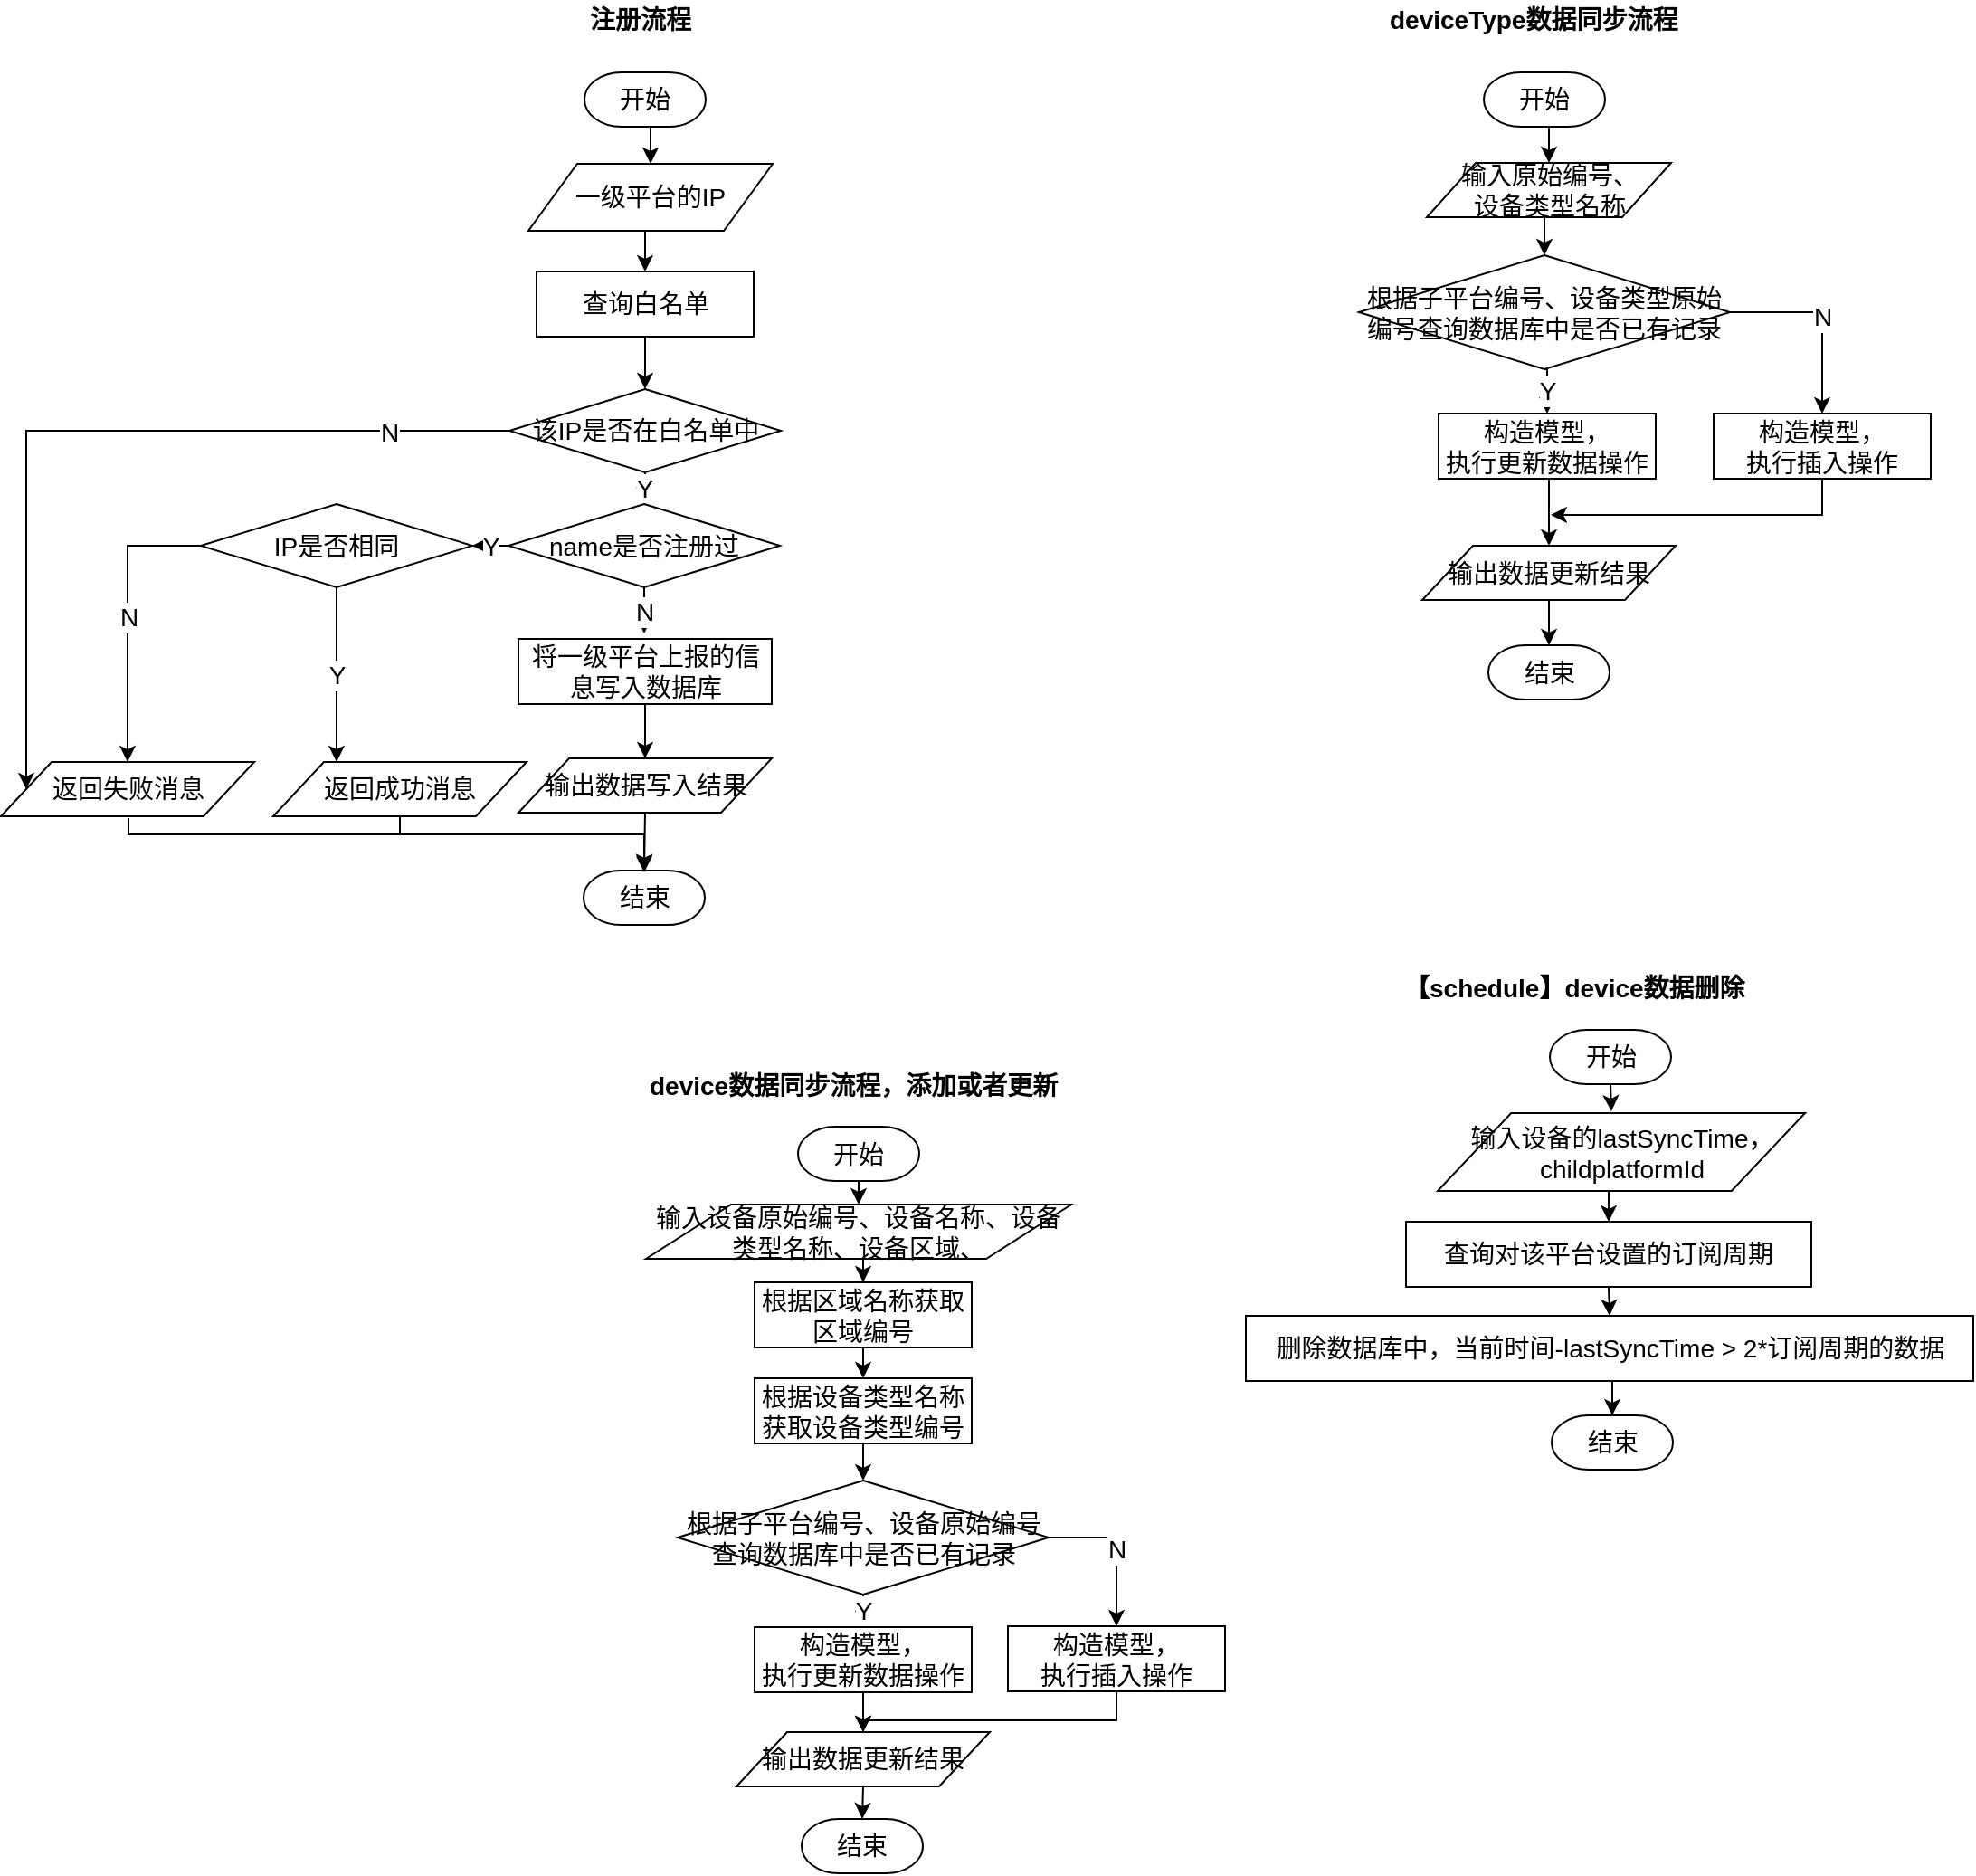 <mxfile version="10.6.9" type="github"><diagram id="6a731a19-8d31-9384-78a2-239565b7b9f0" name="Page-1"><mxGraphModel dx="2056" dy="513" grid="1" gridSize="10" guides="1" tooltips="1" connect="1" arrows="1" fold="1" page="1" pageScale="1" pageWidth="1169" pageHeight="827" background="#ffffff" math="0" shadow="0"><root><mxCell id="0"/><mxCell id="1" parent="0"/><mxCell id="y7P9SScSzxXJDbZDGNzq-43" style="edgeStyle=orthogonalEdgeStyle;rounded=0;orthogonalLoop=1;jettySize=auto;html=1;exitX=0.5;exitY=1;exitDx=0;exitDy=0;entryX=0.5;entryY=0;entryDx=0;entryDy=0;entryPerimeter=0;fontSize=14;" parent="1" source="y7P9SScSzxXJDbZDGNzq-23" target="y7P9SScSzxXJDbZDGNzq-26" edge="1"><mxGeometry relative="1" as="geometry"/></mxCell><mxCell id="y7P9SScSzxXJDbZDGNzq-23" value="&lt;span style=&quot;font-size: 14px;&quot;&gt;输入原始编号、&lt;br style=&quot;font-size: 14px;&quot;&gt;设备类型名称&lt;/span&gt;" style="shape=parallelogram;perimeter=parallelogramPerimeter;whiteSpace=wrap;html=1;rounded=1;comic=0;arcSize=0;fontSize=14;" parent="1" vertex="1"><mxGeometry x="617.5" y="230" width="135" height="30" as="geometry"/></mxCell><mxCell id="y7P9SScSzxXJDbZDGNzq-48" value="Y" style="edgeStyle=orthogonalEdgeStyle;rounded=0;orthogonalLoop=1;jettySize=auto;html=1;exitX=0.5;exitY=1;exitDx=0;exitDy=0;exitPerimeter=0;entryX=0.5;entryY=0;entryDx=0;entryDy=0;fontSize=14;" parent="1" source="y7P9SScSzxXJDbZDGNzq-26" target="y7P9SScSzxXJDbZDGNzq-34" edge="1"><mxGeometry relative="1" as="geometry"/></mxCell><mxCell id="y7P9SScSzxXJDbZDGNzq-52" value="N" style="edgeStyle=orthogonalEdgeStyle;rounded=0;orthogonalLoop=1;jettySize=auto;html=1;exitX=1;exitY=0.5;exitDx=0;exitDy=0;exitPerimeter=0;fontSize=14;" parent="1" source="y7P9SScSzxXJDbZDGNzq-26" target="y7P9SScSzxXJDbZDGNzq-39" edge="1"><mxGeometry relative="1" as="geometry"/></mxCell><mxCell id="y7P9SScSzxXJDbZDGNzq-26" value="根据子平台编号、设备类型原始编号查询数据库中是否已有记录" style="strokeWidth=1;html=1;shape=mxgraph.flowchart.decision;whiteSpace=wrap;rounded=1;comic=0;fontSize=14;spacing=2;" parent="1" vertex="1"><mxGeometry x="580" y="281" width="205" height="63" as="geometry"/></mxCell><mxCell id="y7P9SScSzxXJDbZDGNzq-27" style="edgeStyle=orthogonalEdgeStyle;rounded=0;orthogonalLoop=1;jettySize=auto;html=1;exitX=0.5;exitY=1;exitDx=0;exitDy=0;exitPerimeter=0;entryX=0.5;entryY=0;entryDx=0;entryDy=0;fontSize=14;" parent="1" source="y7P9SScSzxXJDbZDGNzq-28" target="y7P9SScSzxXJDbZDGNzq-23" edge="1"><mxGeometry relative="1" as="geometry"/></mxCell><mxCell id="y7P9SScSzxXJDbZDGNzq-28" value="开始" style="strokeWidth=1;html=1;shape=mxgraph.flowchart.terminator;whiteSpace=wrap;rounded=1;comic=0;fontSize=14;" parent="1" vertex="1"><mxGeometry x="649" y="180" width="67" height="30" as="geometry"/></mxCell><mxCell id="y7P9SScSzxXJDbZDGNzq-29" value="结束" style="strokeWidth=1;html=1;shape=mxgraph.flowchart.terminator;whiteSpace=wrap;rounded=1;comic=0;fontSize=14;" parent="1" vertex="1"><mxGeometry x="651.5" y="496.5" width="67" height="30" as="geometry"/></mxCell><mxCell id="y7P9SScSzxXJDbZDGNzq-30" value="&lt;font style=&quot;font-size: 14px;&quot;&gt;deviceType数据同步流程&lt;/font&gt;" style="text;html=1;resizable=0;points=[];autosize=1;align=left;verticalAlign=top;spacingTop=-4;fontSize=14;fontStyle=1" parent="1" vertex="1"><mxGeometry x="595" y="140" width="190" height="20" as="geometry"/></mxCell><mxCell id="y7P9SScSzxXJDbZDGNzq-49" style="edgeStyle=orthogonalEdgeStyle;rounded=0;orthogonalLoop=1;jettySize=auto;html=1;exitX=0.5;exitY=1;exitDx=0;exitDy=0;entryX=0.5;entryY=0;entryDx=0;entryDy=0;fontSize=14;" parent="1" source="y7P9SScSzxXJDbZDGNzq-34" target="y7P9SScSzxXJDbZDGNzq-38" edge="1"><mxGeometry relative="1" as="geometry"/></mxCell><mxCell id="y7P9SScSzxXJDbZDGNzq-34" value="&lt;span style=&quot;font-size: 14px&quot;&gt;构造模型，&lt;br style=&quot;font-size: 14px;&quot;&gt;执行更新数据操作&lt;br style=&quot;font-size: 14px;&quot;&gt;&lt;/span&gt;" style="rounded=0;whiteSpace=wrap;html=1;fontSize=14;" parent="1" vertex="1"><mxGeometry x="624" y="368.5" width="120" height="36" as="geometry"/></mxCell><mxCell id="y7P9SScSzxXJDbZDGNzq-50" style="edgeStyle=orthogonalEdgeStyle;rounded=0;orthogonalLoop=1;jettySize=auto;html=1;exitX=0.5;exitY=1;exitDx=0;exitDy=0;entryX=0.5;entryY=0;entryDx=0;entryDy=0;entryPerimeter=0;fontSize=14;" parent="1" source="y7P9SScSzxXJDbZDGNzq-38" target="y7P9SScSzxXJDbZDGNzq-29" edge="1"><mxGeometry relative="1" as="geometry"/></mxCell><mxCell id="y7P9SScSzxXJDbZDGNzq-38" value="输出数据更新结果" style="shape=parallelogram;perimeter=parallelogramPerimeter;whiteSpace=wrap;html=1;rounded=1;comic=0;arcSize=0;fontSize=14;" parent="1" vertex="1"><mxGeometry x="615" y="441.5" width="140" height="30" as="geometry"/></mxCell><mxCell id="y7P9SScSzxXJDbZDGNzq-53" style="edgeStyle=orthogonalEdgeStyle;rounded=0;orthogonalLoop=1;jettySize=auto;html=1;exitX=0.5;exitY=1;exitDx=0;exitDy=0;fontSize=14;" parent="1" edge="1"><mxGeometry relative="1" as="geometry"><mxPoint x="686" y="424.5" as="targetPoint"/><mxPoint x="836" y="402.5" as="sourcePoint"/><Array as="points"><mxPoint x="836" y="424.5"/></Array></mxGeometry></mxCell><mxCell id="y7P9SScSzxXJDbZDGNzq-39" value="&lt;span style=&quot;font-size: 14px&quot;&gt;构造模型，&lt;br style=&quot;font-size: 14px;&quot;&gt;执行插入操作&lt;br style=&quot;font-size: 14px;&quot;&gt;&lt;/span&gt;" style="rounded=0;whiteSpace=wrap;html=1;fontSize=14;" parent="1" vertex="1"><mxGeometry x="776" y="368.5" width="120" height="36" as="geometry"/></mxCell><mxCell id="n9s2jihmsVF0NRUN-z7o-6" style="edgeStyle=orthogonalEdgeStyle;rounded=0;orthogonalLoop=1;jettySize=auto;html=1;exitX=0.5;exitY=1;exitDx=0;exitDy=0;entryX=0.5;entryY=0;entryDx=0;entryDy=0;fontSize=14;" parent="1" source="y7P9SScSzxXJDbZDGNzq-55" target="n9s2jihmsVF0NRUN-z7o-3" edge="1"><mxGeometry relative="1" as="geometry"/></mxCell><mxCell id="y7P9SScSzxXJDbZDGNzq-55" value="&lt;span style=&quot;font-size: 14px&quot;&gt;输入设备原始编号、设备名称、设备类型名称、设备区域、&lt;/span&gt;" style="shape=parallelogram;perimeter=parallelogramPerimeter;whiteSpace=wrap;html=1;rounded=1;comic=0;arcSize=0;fontSize=14;" parent="1" vertex="1"><mxGeometry x="186" y="805.5" width="235" height="30" as="geometry"/></mxCell><mxCell id="n9s2jihmsVF0NRUN-z7o-12" value="Y" style="edgeStyle=orthogonalEdgeStyle;rounded=0;orthogonalLoop=1;jettySize=auto;html=1;exitX=0.5;exitY=1;exitDx=0;exitDy=0;exitPerimeter=0;entryX=0.5;entryY=0;entryDx=0;entryDy=0;fontSize=14;" parent="1" source="y7P9SScSzxXJDbZDGNzq-58" target="y7P9SScSzxXJDbZDGNzq-64" edge="1"><mxGeometry relative="1" as="geometry"/></mxCell><mxCell id="n9s2jihmsVF0NRUN-z7o-15" value="N" style="edgeStyle=orthogonalEdgeStyle;rounded=0;orthogonalLoop=1;jettySize=auto;html=1;exitX=1;exitY=0.5;exitDx=0;exitDy=0;exitPerimeter=0;entryX=0.5;entryY=0;entryDx=0;entryDy=0;fontSize=14;" parent="1" source="y7P9SScSzxXJDbZDGNzq-58" target="y7P9SScSzxXJDbZDGNzq-68" edge="1"><mxGeometry relative="1" as="geometry"/></mxCell><mxCell id="y7P9SScSzxXJDbZDGNzq-58" value="根据子平台编号、设备原始编号查询数据库中是否已有记录" style="strokeWidth=1;html=1;shape=mxgraph.flowchart.decision;whiteSpace=wrap;rounded=1;comic=0;fontSize=14;spacing=2;" parent="1" vertex="1"><mxGeometry x="203.5" y="958" width="205" height="63" as="geometry"/></mxCell><mxCell id="n9s2jihmsVF0NRUN-z7o-7" style="edgeStyle=orthogonalEdgeStyle;rounded=0;orthogonalLoop=1;jettySize=auto;html=1;exitX=0.5;exitY=1;exitDx=0;exitDy=0;exitPerimeter=0;entryX=0.5;entryY=0;entryDx=0;entryDy=0;fontSize=14;" parent="1" source="y7P9SScSzxXJDbZDGNzq-60" target="y7P9SScSzxXJDbZDGNzq-55" edge="1"><mxGeometry relative="1" as="geometry"/></mxCell><mxCell id="y7P9SScSzxXJDbZDGNzq-60" value="开始" style="strokeWidth=1;html=1;shape=mxgraph.flowchart.terminator;whiteSpace=wrap;rounded=1;comic=0;fontSize=14;" parent="1" vertex="1"><mxGeometry x="270" y="762.5" width="67" height="30" as="geometry"/></mxCell><mxCell id="y7P9SScSzxXJDbZDGNzq-61" value="结束" style="strokeWidth=1;html=1;shape=mxgraph.flowchart.terminator;whiteSpace=wrap;rounded=1;comic=0;fontSize=14;" parent="1" vertex="1"><mxGeometry x="272" y="1145" width="67" height="30" as="geometry"/></mxCell><mxCell id="y7P9SScSzxXJDbZDGNzq-62" value="&lt;font style=&quot;font-size: 14px&quot;&gt;device数据同步流程，添加或者更新&amp;nbsp;&lt;/font&gt;" style="text;html=1;resizable=0;points=[];autosize=1;align=left;verticalAlign=top;spacingTop=-4;fontSize=14;fontStyle=1" parent="1" vertex="1"><mxGeometry x="185.5" y="729" width="240" height="20" as="geometry"/></mxCell><mxCell id="n9s2jihmsVF0NRUN-z7o-13" style="edgeStyle=orthogonalEdgeStyle;rounded=0;orthogonalLoop=1;jettySize=auto;html=1;exitX=0.5;exitY=1;exitDx=0;exitDy=0;entryX=0.5;entryY=0;entryDx=0;entryDy=0;fontSize=14;" parent="1" source="y7P9SScSzxXJDbZDGNzq-64" target="y7P9SScSzxXJDbZDGNzq-66" edge="1"><mxGeometry relative="1" as="geometry"/></mxCell><mxCell id="y7P9SScSzxXJDbZDGNzq-64" value="&lt;span style=&quot;font-size: 14px&quot;&gt;构造模型，&lt;br style=&quot;font-size: 14px;&quot;&gt;执行更新数据操作&lt;br style=&quot;font-size: 14px;&quot;&gt;&lt;/span&gt;" style="rounded=0;whiteSpace=wrap;html=1;fontSize=14;" parent="1" vertex="1"><mxGeometry x="246" y="1039" width="120" height="36" as="geometry"/></mxCell><mxCell id="n9s2jihmsVF0NRUN-z7o-14" style="edgeStyle=orthogonalEdgeStyle;rounded=0;orthogonalLoop=1;jettySize=auto;html=1;exitX=0.5;exitY=1;exitDx=0;exitDy=0;entryX=0.5;entryY=0;entryDx=0;entryDy=0;entryPerimeter=0;fontSize=14;" parent="1" source="y7P9SScSzxXJDbZDGNzq-66" target="y7P9SScSzxXJDbZDGNzq-61" edge="1"><mxGeometry relative="1" as="geometry"/></mxCell><mxCell id="y7P9SScSzxXJDbZDGNzq-66" value="输出数据更新结果" style="shape=parallelogram;perimeter=parallelogramPerimeter;whiteSpace=wrap;html=1;rounded=1;comic=0;arcSize=0;fontSize=14;" parent="1" vertex="1"><mxGeometry x="236" y="1097" width="140" height="30" as="geometry"/></mxCell><mxCell id="n9s2jihmsVF0NRUN-z7o-16" style="edgeStyle=orthogonalEdgeStyle;rounded=0;orthogonalLoop=1;jettySize=auto;html=1;exitX=0.5;exitY=1;exitDx=0;exitDy=0;entryX=0.5;entryY=0;entryDx=0;entryDy=0;fontSize=14;" parent="1" source="y7P9SScSzxXJDbZDGNzq-68" target="y7P9SScSzxXJDbZDGNzq-66" edge="1"><mxGeometry relative="1" as="geometry"><Array as="points"><mxPoint x="446.5" y="1090.5"/><mxPoint x="306.5" y="1090.5"/></Array></mxGeometry></mxCell><mxCell id="y7P9SScSzxXJDbZDGNzq-68" value="&lt;span style=&quot;font-size: 14px&quot;&gt;构造模型，&lt;br style=&quot;font-size: 14px;&quot;&gt;执行插入操作&lt;br style=&quot;font-size: 14px;&quot;&gt;&lt;/span&gt;" style="rounded=0;whiteSpace=wrap;html=1;fontSize=14;" parent="1" vertex="1"><mxGeometry x="386" y="1038.5" width="120" height="36" as="geometry"/></mxCell><mxCell id="n9s2jihmsVF0NRUN-z7o-4" style="edgeStyle=orthogonalEdgeStyle;rounded=0;orthogonalLoop=1;jettySize=auto;html=1;exitX=0.5;exitY=1;exitDx=0;exitDy=0;entryX=0.5;entryY=0;entryDx=0;entryDy=0;entryPerimeter=0;fontSize=14;" parent="1" source="n9s2jihmsVF0NRUN-z7o-1" target="y7P9SScSzxXJDbZDGNzq-58" edge="1"><mxGeometry relative="1" as="geometry"/></mxCell><mxCell id="n9s2jihmsVF0NRUN-z7o-1" value="&lt;span style=&quot;font-size: 14px;&quot;&gt;根据设备类型名称获取设备类型编号&lt;br style=&quot;font-size: 14px;&quot;&gt;&lt;/span&gt;" style="rounded=0;whiteSpace=wrap;html=1;fontSize=14;" parent="1" vertex="1"><mxGeometry x="246" y="901.5" width="120" height="36" as="geometry"/></mxCell><mxCell id="n9s2jihmsVF0NRUN-z7o-5" style="edgeStyle=orthogonalEdgeStyle;rounded=0;orthogonalLoop=1;jettySize=auto;html=1;exitX=0.5;exitY=1;exitDx=0;exitDy=0;entryX=0.5;entryY=0;entryDx=0;entryDy=0;fontSize=14;" parent="1" source="n9s2jihmsVF0NRUN-z7o-3" target="n9s2jihmsVF0NRUN-z7o-1" edge="1"><mxGeometry relative="1" as="geometry"/></mxCell><mxCell id="n9s2jihmsVF0NRUN-z7o-3" value="&lt;span style=&quot;font-size: 14px;&quot;&gt;根据区域名称获取区域编号&lt;br style=&quot;font-size: 14px;&quot;&gt;&lt;/span&gt;" style="rounded=0;whiteSpace=wrap;html=1;fontSize=14;" parent="1" vertex="1"><mxGeometry x="246" y="848.5" width="120" height="36" as="geometry"/></mxCell><mxCell id="n9s2jihmsVF0NRUN-z7o-17" value="&lt;font style=&quot;font-size: 14px&quot;&gt;【schedule】device数据删除&lt;/font&gt;" style="text;html=1;resizable=0;points=[];autosize=1;align=left;verticalAlign=top;spacingTop=-4;fontSize=14;fontStyle=1" parent="1" vertex="1"><mxGeometry x="602.5" y="675" width="200" height="20" as="geometry"/></mxCell><mxCell id="n9s2jihmsVF0NRUN-z7o-20" value="结束" style="strokeWidth=1;html=1;shape=mxgraph.flowchart.terminator;whiteSpace=wrap;rounded=1;comic=0;fontSize=14;" parent="1" vertex="1"><mxGeometry x="686.5" y="922" width="67" height="30" as="geometry"/></mxCell><mxCell id="n9s2jihmsVF0NRUN-z7o-31" style="edgeStyle=orthogonalEdgeStyle;rounded=0;orthogonalLoop=1;jettySize=auto;html=1;exitX=0.5;exitY=1;exitDx=0;exitDy=0;exitPerimeter=0;entryX=0.473;entryY=-0.023;entryDx=0;entryDy=0;entryPerimeter=0;fontSize=14;" parent="1" source="n9s2jihmsVF0NRUN-z7o-21" target="n9s2jihmsVF0NRUN-z7o-23" edge="1"><mxGeometry relative="1" as="geometry"/></mxCell><mxCell id="n9s2jihmsVF0NRUN-z7o-21" value="开始" style="strokeWidth=1;html=1;shape=mxgraph.flowchart.terminator;whiteSpace=wrap;rounded=1;comic=0;fontSize=14;" parent="1" vertex="1"><mxGeometry x="685.5" y="709" width="67" height="30" as="geometry"/></mxCell><mxCell id="n9s2jihmsVF0NRUN-z7o-35" style="edgeStyle=orthogonalEdgeStyle;rounded=0;orthogonalLoop=1;jettySize=auto;html=1;exitX=0.5;exitY=1;exitDx=0;exitDy=0;entryX=0.5;entryY=0;entryDx=0;entryDy=0;fontSize=14;" parent="1" source="n9s2jihmsVF0NRUN-z7o-23" target="n9s2jihmsVF0NRUN-z7o-26" edge="1"><mxGeometry relative="1" as="geometry"/></mxCell><mxCell id="n9s2jihmsVF0NRUN-z7o-23" value="输入设备的lastSyncTime，childplatformId" style="shape=parallelogram;perimeter=parallelogramPerimeter;whiteSpace=wrap;html=1;rounded=1;comic=0;arcSize=0;fontSize=14;" parent="1" vertex="1"><mxGeometry x="623.5" y="755" width="203" height="43" as="geometry"/></mxCell><mxCell id="n9s2jihmsVF0NRUN-z7o-37" style="edgeStyle=orthogonalEdgeStyle;rounded=0;orthogonalLoop=1;jettySize=auto;html=1;exitX=0.5;exitY=1;exitDx=0;exitDy=0;entryX=0.5;entryY=0;entryDx=0;entryDy=0;fontSize=14;" parent="1" source="n9s2jihmsVF0NRUN-z7o-26" target="n9s2jihmsVF0NRUN-z7o-29" edge="1"><mxGeometry relative="1" as="geometry"/></mxCell><mxCell id="n9s2jihmsVF0NRUN-z7o-26" value="&lt;span style=&quot;font-size: 14px&quot;&gt;查询对该平台设置的订阅周期&lt;br style=&quot;font-size: 14px&quot;&gt;&lt;/span&gt;" style="rounded=0;whiteSpace=wrap;html=1;fontSize=14;" parent="1" vertex="1"><mxGeometry x="606" y="815" width="224" height="36" as="geometry"/></mxCell><mxCell id="n9s2jihmsVF0NRUN-z7o-38" style="edgeStyle=orthogonalEdgeStyle;rounded=0;orthogonalLoop=1;jettySize=auto;html=1;exitX=0.5;exitY=1;exitDx=0;exitDy=0;entryX=0.5;entryY=0;entryDx=0;entryDy=0;entryPerimeter=0;fontSize=14;" parent="1" source="n9s2jihmsVF0NRUN-z7o-29" target="n9s2jihmsVF0NRUN-z7o-20" edge="1"><mxGeometry relative="1" as="geometry"/></mxCell><mxCell id="n9s2jihmsVF0NRUN-z7o-29" value="&lt;span style=&quot;font-size: 14px&quot;&gt;删除数据库中，当前时间-lastSyncTime &amp;gt; 2*订阅周期的数据&lt;br style=&quot;font-size: 14px&quot;&gt;&lt;/span&gt;" style="rounded=0;whiteSpace=wrap;html=1;fontSize=14;" parent="1" vertex="1"><mxGeometry x="517.5" y="867" width="402" height="36" as="geometry"/></mxCell><mxCell id="n9s2jihmsVF0NRUN-z7o-40" style="edgeStyle=orthogonalEdgeStyle;rounded=0;orthogonalLoop=1;jettySize=auto;html=1;exitX=0.5;exitY=1;exitDx=0;exitDy=0;entryX=0.5;entryY=0;entryDx=0;entryDy=0;fontSize=14;" parent="1" source="n9s2jihmsVF0NRUN-z7o-41" target="n9s2jihmsVF0NRUN-z7o-50" edge="1"><mxGeometry relative="1" as="geometry"/></mxCell><mxCell id="n9s2jihmsVF0NRUN-z7o-41" value="一级平台的IP" style="shape=parallelogram;perimeter=parallelogramPerimeter;whiteSpace=wrap;html=1;rounded=1;comic=0;arcSize=0;fontSize=14;" parent="1" vertex="1"><mxGeometry x="121" y="230.5" width="135" height="37" as="geometry"/></mxCell><mxCell id="4tG451QKJJBOUsysTcJj-4" value="Y" style="edgeStyle=orthogonalEdgeStyle;rounded=0;orthogonalLoop=1;jettySize=auto;html=1;exitX=0.5;exitY=1;exitDx=0;exitDy=0;exitPerimeter=0;entryX=0.5;entryY=0;entryDx=0;entryDy=0;entryPerimeter=0;fontSize=14;" parent="1" source="n9s2jihmsVF0NRUN-z7o-44" target="4tG451QKJJBOUsysTcJj-1" edge="1"><mxGeometry relative="1" as="geometry"/></mxCell><mxCell id="4tG451QKJJBOUsysTcJj-17" style="edgeStyle=orthogonalEdgeStyle;rounded=0;orthogonalLoop=1;jettySize=auto;html=1;exitX=0;exitY=0.5;exitDx=0;exitDy=0;exitPerimeter=0;entryX=0;entryY=0.5;entryDx=0;entryDy=0;fontSize=14;" parent="1" source="n9s2jihmsVF0NRUN-z7o-44" target="4tG451QKJJBOUsysTcJj-3" edge="1"><mxGeometry relative="1" as="geometry"/></mxCell><mxCell id="4tG451QKJJBOUsysTcJj-23" value="N" style="text;html=1;resizable=0;points=[];align=center;verticalAlign=middle;labelBackgroundColor=#ffffff;fontSize=14;" parent="4tG451QKJJBOUsysTcJj-17" vertex="1" connectable="0"><mxGeometry x="-0.712" y="1" relative="1" as="geometry"><mxPoint as="offset"/></mxGeometry></mxCell><mxCell id="n9s2jihmsVF0NRUN-z7o-44" value="该IP是否在白名单中" style="strokeWidth=1;html=1;shape=mxgraph.flowchart.decision;whiteSpace=wrap;rounded=1;comic=0;fontSize=14;spacing=2;" parent="1" vertex="1"><mxGeometry x="110.5" y="355" width="150" height="46" as="geometry"/></mxCell><mxCell id="n9s2jihmsVF0NRUN-z7o-45" style="edgeStyle=orthogonalEdgeStyle;rounded=0;orthogonalLoop=1;jettySize=auto;html=1;exitX=0.5;exitY=1;exitDx=0;exitDy=0;exitPerimeter=0;entryX=0.5;entryY=0;entryDx=0;entryDy=0;fontSize=14;" parent="1" source="n9s2jihmsVF0NRUN-z7o-46" target="n9s2jihmsVF0NRUN-z7o-41" edge="1"><mxGeometry relative="1" as="geometry"/></mxCell><mxCell id="n9s2jihmsVF0NRUN-z7o-46" value="开始" style="strokeWidth=1;html=1;shape=mxgraph.flowchart.terminator;whiteSpace=wrap;rounded=1;comic=0;fontSize=14;" parent="1" vertex="1"><mxGeometry x="152" y="180" width="67" height="30" as="geometry"/></mxCell><mxCell id="n9s2jihmsVF0NRUN-z7o-47" value="结束" style="strokeWidth=1;html=1;shape=mxgraph.flowchart.terminator;whiteSpace=wrap;rounded=1;comic=0;fontSize=14;" parent="1" vertex="1"><mxGeometry x="151.5" y="621" width="67" height="30" as="geometry"/></mxCell><mxCell id="n9s2jihmsVF0NRUN-z7o-48" value="&lt;font style=&quot;font-size: 14px&quot;&gt;注册流程&lt;br style=&quot;font-size: 14px&quot;&gt;&lt;/font&gt;" style="text;html=1;resizable=0;points=[];autosize=1;align=left;verticalAlign=top;spacingTop=-4;fontSize=14;fontStyle=1" parent="1" vertex="1"><mxGeometry x="153" y="140" width="70" height="20" as="geometry"/></mxCell><mxCell id="n9s2jihmsVF0NRUN-z7o-49" style="edgeStyle=orthogonalEdgeStyle;rounded=0;orthogonalLoop=1;jettySize=auto;html=1;exitX=0.5;exitY=1;exitDx=0;exitDy=0;entryX=0.5;entryY=0;entryDx=0;entryDy=0;entryPerimeter=0;fontSize=14;" parent="1" source="n9s2jihmsVF0NRUN-z7o-50" target="n9s2jihmsVF0NRUN-z7o-44" edge="1"><mxGeometry relative="1" as="geometry"/></mxCell><mxCell id="n9s2jihmsVF0NRUN-z7o-50" value="&lt;font style=&quot;font-size: 14px&quot;&gt;查询白名单&lt;br style=&quot;font-size: 14px&quot;&gt;&lt;/font&gt;" style="rounded=0;whiteSpace=wrap;html=1;fontSize=14;" parent="1" vertex="1"><mxGeometry x="125.5" y="290" width="120" height="36" as="geometry"/></mxCell><mxCell id="4tG451QKJJBOUsysTcJj-14" style="edgeStyle=orthogonalEdgeStyle;rounded=0;orthogonalLoop=1;jettySize=auto;html=1;exitX=0.5;exitY=1;exitDx=0;exitDy=0;entryX=0.5;entryY=0;entryDx=0;entryDy=0;fontSize=14;" parent="1" source="n9s2jihmsVF0NRUN-z7o-54" target="n9s2jihmsVF0NRUN-z7o-56" edge="1"><mxGeometry relative="1" as="geometry"/></mxCell><mxCell id="n9s2jihmsVF0NRUN-z7o-54" value="&lt;span style=&quot;font-size: 14px&quot;&gt;将一级平台上报的信息写入数据库&lt;br style=&quot;font-size: 14px&quot;&gt;&lt;/span&gt;" style="rounded=0;whiteSpace=wrap;html=1;fontSize=14;" parent="1" vertex="1"><mxGeometry x="115.5" y="493" width="140" height="36" as="geometry"/></mxCell><mxCell id="4tG451QKJJBOUsysTcJj-16" style="edgeStyle=orthogonalEdgeStyle;rounded=0;orthogonalLoop=1;jettySize=auto;html=1;exitX=0.5;exitY=1;exitDx=0;exitDy=0;entryX=0.5;entryY=0;entryDx=0;entryDy=0;entryPerimeter=0;fontSize=14;" parent="1" source="n9s2jihmsVF0NRUN-z7o-56" target="n9s2jihmsVF0NRUN-z7o-47" edge="1"><mxGeometry relative="1" as="geometry"/></mxCell><mxCell id="n9s2jihmsVF0NRUN-z7o-56" value="输出数据写入结果" style="shape=parallelogram;perimeter=parallelogramPerimeter;whiteSpace=wrap;html=1;rounded=1;comic=0;arcSize=0;fontSize=14;" parent="1" vertex="1"><mxGeometry x="115.5" y="559" width="140" height="30" as="geometry"/></mxCell><mxCell id="4tG451QKJJBOUsysTcJj-6" value="Y" style="edgeStyle=orthogonalEdgeStyle;rounded=0;orthogonalLoop=1;jettySize=auto;html=1;exitX=0;exitY=0.5;exitDx=0;exitDy=0;exitPerimeter=0;entryX=1;entryY=0.5;entryDx=0;entryDy=0;entryPerimeter=0;fontSize=14;" parent="1" source="4tG451QKJJBOUsysTcJj-1" target="4tG451QKJJBOUsysTcJj-2" edge="1"><mxGeometry relative="1" as="geometry"/></mxCell><mxCell id="4tG451QKJJBOUsysTcJj-8" value="N" style="edgeStyle=orthogonalEdgeStyle;rounded=0;orthogonalLoop=1;jettySize=auto;html=1;exitX=0.5;exitY=1;exitDx=0;exitDy=0;exitPerimeter=0;fontSize=14;" parent="1" source="4tG451QKJJBOUsysTcJj-1" edge="1"><mxGeometry relative="1" as="geometry"><mxPoint x="185" y="490" as="targetPoint"/></mxGeometry></mxCell><mxCell id="4tG451QKJJBOUsysTcJj-1" value="name是否注册过" style="strokeWidth=1;html=1;shape=mxgraph.flowchart.decision;whiteSpace=wrap;rounded=1;comic=0;fontSize=14;spacing=2;" parent="1" vertex="1"><mxGeometry x="110" y="418.5" width="150" height="46" as="geometry"/></mxCell><mxCell id="4tG451QKJJBOUsysTcJj-18" value="N" style="edgeStyle=orthogonalEdgeStyle;rounded=0;orthogonalLoop=1;jettySize=auto;html=1;exitX=0;exitY=0.5;exitDx=0;exitDy=0;exitPerimeter=0;entryX=0.5;entryY=0;entryDx=0;entryDy=0;fontSize=14;" parent="1" source="4tG451QKJJBOUsysTcJj-2" target="4tG451QKJJBOUsysTcJj-3" edge="1"><mxGeometry relative="1" as="geometry"/></mxCell><mxCell id="4tG451QKJJBOUsysTcJj-20" value="Y" style="edgeStyle=orthogonalEdgeStyle;rounded=0;orthogonalLoop=1;jettySize=auto;html=1;exitX=0.5;exitY=1;exitDx=0;exitDy=0;exitPerimeter=0;entryX=0.25;entryY=0;entryDx=0;entryDy=0;fontSize=14;" parent="1" source="4tG451QKJJBOUsysTcJj-2" target="4tG451QKJJBOUsysTcJj-13" edge="1"><mxGeometry relative="1" as="geometry"/></mxCell><mxCell id="4tG451QKJJBOUsysTcJj-2" value="IP是否相同" style="strokeWidth=1;html=1;shape=mxgraph.flowchart.decision;whiteSpace=wrap;rounded=1;comic=0;fontSize=14;spacing=2;" parent="1" vertex="1"><mxGeometry x="-60" y="418.5" width="150" height="46" as="geometry"/></mxCell><mxCell id="4tG451QKJJBOUsysTcJj-22" style="edgeStyle=orthogonalEdgeStyle;rounded=0;orthogonalLoop=1;jettySize=auto;html=1;exitX=0.5;exitY=1;exitDx=0;exitDy=0;entryX=0.5;entryY=0;entryDx=0;entryDy=0;entryPerimeter=0;fontSize=14;" parent="1" edge="1"><mxGeometry relative="1" as="geometry"><mxPoint x="-100" y="592" as="sourcePoint"/><mxPoint x="185" y="622" as="targetPoint"/><Array as="points"><mxPoint x="-100" y="601"/><mxPoint x="185" y="601"/></Array></mxGeometry></mxCell><mxCell id="4tG451QKJJBOUsysTcJj-3" value="返回失败消息" style="shape=parallelogram;perimeter=parallelogramPerimeter;whiteSpace=wrap;html=1;rounded=1;comic=0;arcSize=0;fontSize=14;" parent="1" vertex="1"><mxGeometry x="-170.5" y="561" width="140" height="30" as="geometry"/></mxCell><mxCell id="4tG451QKJJBOUsysTcJj-21" style="edgeStyle=orthogonalEdgeStyle;rounded=0;orthogonalLoop=1;jettySize=auto;html=1;exitX=0.5;exitY=1;exitDx=0;exitDy=0;entryX=0.5;entryY=0;entryDx=0;entryDy=0;entryPerimeter=0;fontSize=14;" parent="1" source="4tG451QKJJBOUsysTcJj-13" target="n9s2jihmsVF0NRUN-z7o-47" edge="1"><mxGeometry relative="1" as="geometry"><Array as="points"><mxPoint x="50" y="601"/><mxPoint x="185" y="601"/></Array></mxGeometry></mxCell><mxCell id="4tG451QKJJBOUsysTcJj-13" value="返回成功消息" style="shape=parallelogram;perimeter=parallelogramPerimeter;whiteSpace=wrap;html=1;rounded=1;comic=0;arcSize=0;fontSize=14;" parent="1" vertex="1"><mxGeometry x="-20" y="561" width="140" height="30" as="geometry"/></mxCell></root></mxGraphModel></diagram></mxfile>